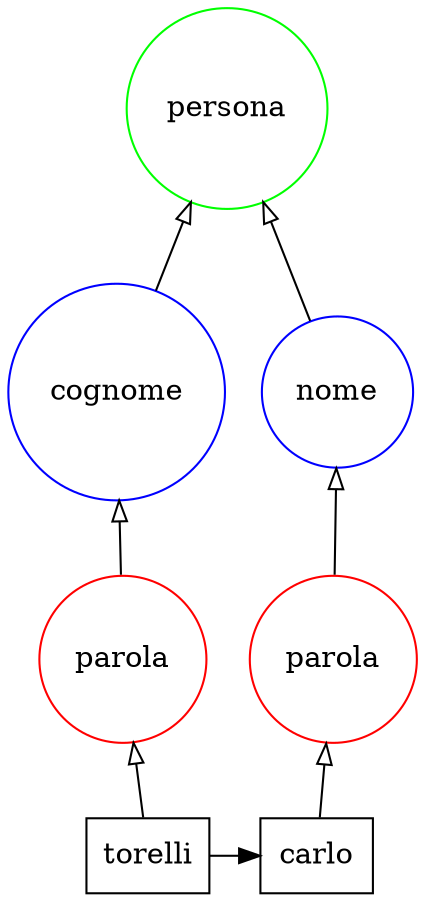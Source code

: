 digraph {
   rankdir=BT;
   edge [arrowhead=empty];

   subgraph {
      rank="source";
      edge [arrowhead=normal];
      node [shape=box];
      t24 [label="torelli"];
      t25 [label="carlo"];
      t24 -> t25;
   }

   subgraph {
      rank="same";
      node [color=red,shape=circle];
      tag16 [label=parola]; 
      tag17 [label=parola]; 
   }

   subgraph {
      rank="same";
      node [color=blue,shape=circle];
      tag201 [label=cognome]; 
      tag213 [label=nome]; 
   }

   subgraph {
      rank="same";
      node [color=green,shape=circle];
      tag217 [label=persona]; 
   }

   subgraph {
      rank="same";
      node [color=orange,shape=circle];
   }
   tag201 -> tag217;
   tag213 -> tag217;
   tag16 -> tag201;
   t24 -> tag16;
   tag17 -> tag213;
   t25 -> tag17;
}